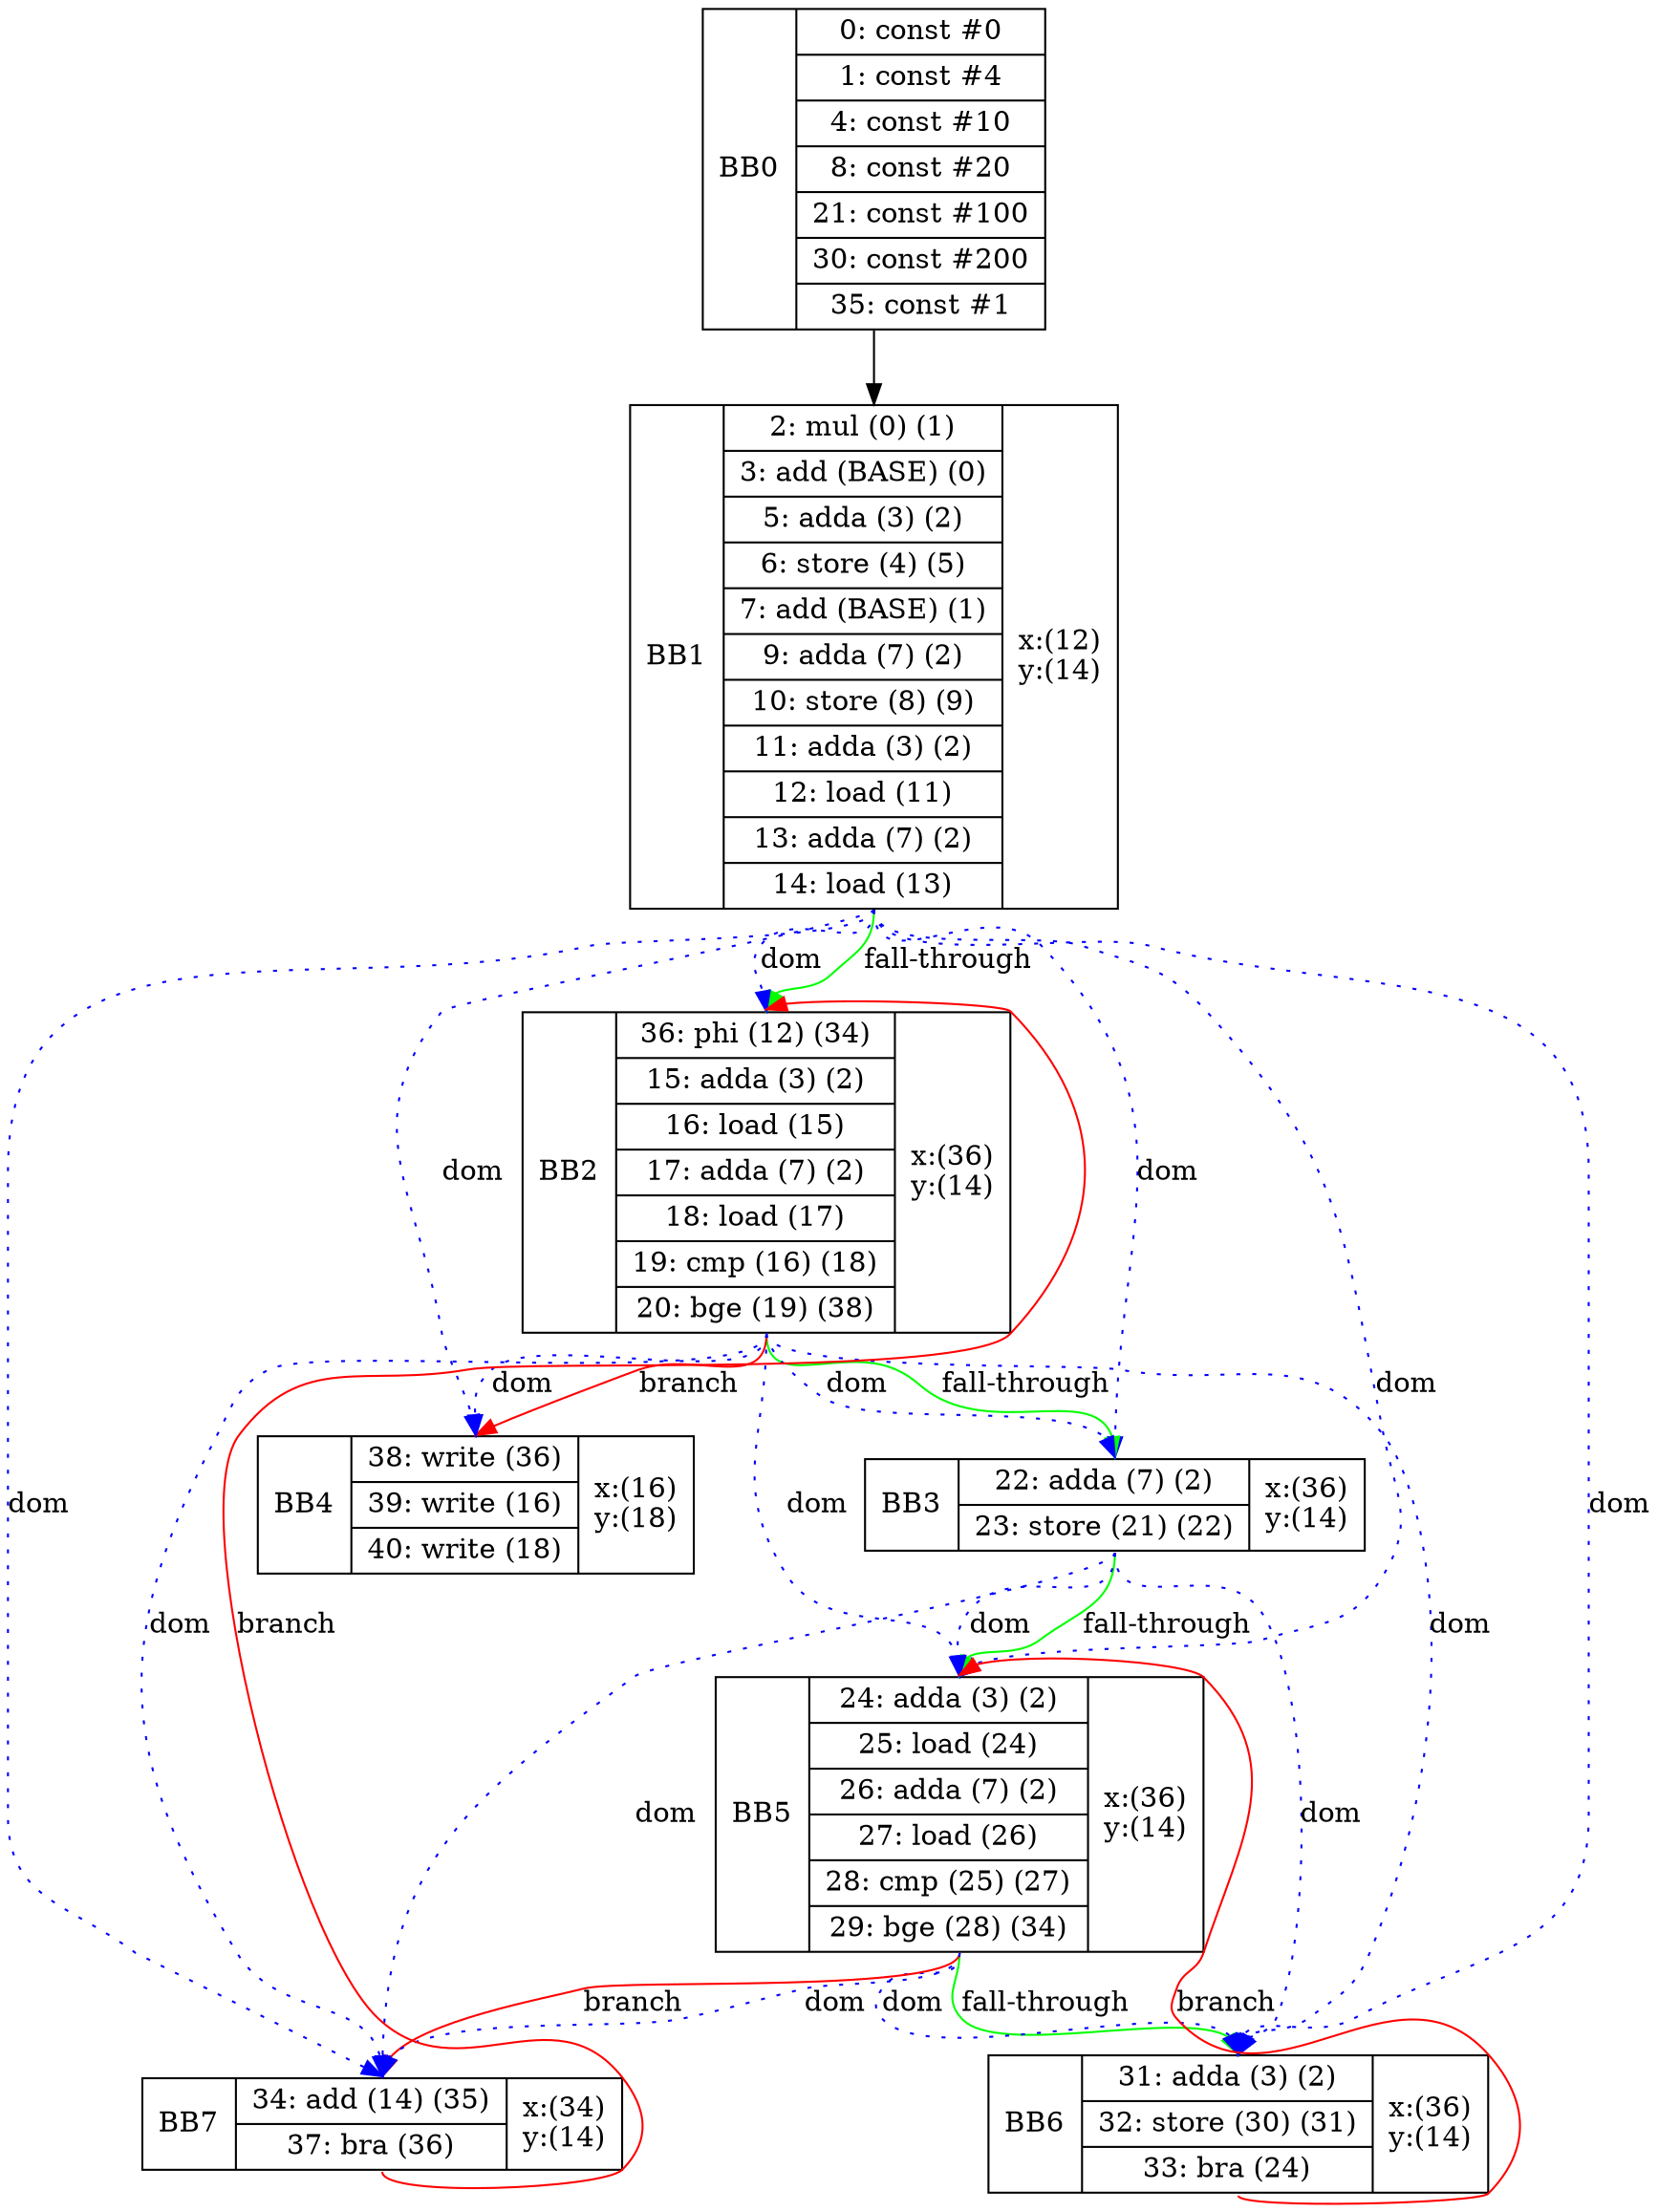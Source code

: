 digraph G {
BB0 [shape=record, label="<b>BB0| {0: const #0|1: const #4|4: const #10|8: const #20|21: const #100|30: const #200|35: const #1}"];
BB1 [shape=record, label="<b>BB1| {2: mul (0) (1)|3: add (BASE) (0)|5: adda (3) (2)|6: store (4) (5)|7: add (BASE) (1)|9: adda (7) (2)|10: store (8) (9)|11: adda (3) (2)|12: load (11)|13: adda (7) (2)|14: load (13)}| x:(12)\ny:(14)\n"];
BB2 [shape=record, label="<b>BB2| {36: phi (12) (34)|15: adda (3) (2)|16: load (15)|17: adda (7) (2)|18: load (17)|19: cmp (16) (18)|20: bge (19) (38)}| x:(36)\ny:(14)\n"];
BB3 [shape=record, label="<b>BB3| {22: adda (7) (2)|23: store (21) (22)}| x:(36)\ny:(14)\n"];
BB4 [shape=record, label="<b>BB4| {38: write (36)|39: write (16)|40: write (18)}| x:(16)\ny:(18)\n"];
BB5 [shape=record, label="<b>BB5| {24: adda (3) (2)|25: load (24)|26: adda (7) (2)|27: load (26)|28: cmp (25) (27)|29: bge (28) (34)}| x:(36)\ny:(14)\n"];
BB6 [shape=record, label="<b>BB6| {31: adda (3) (2)|32: store (30) (31)|33: bra (24)}| x:(36)\ny:(14)\n"];
BB7 [shape=record, label="<b>BB7| {34: add (14) (35)|37: bra (36)}| x:(34)\ny:(14)\n"];
BB0:s -> BB1:n;
BB1:s -> BB2:n [color="green", label="fall-through"];
BB2:s -> BB3:n [color="green", label="fall-through"];
BB2:s -> BB4:n [color="red", label="branch"];
BB1:s -> BB2:n [color=blue, style=dotted, label="dom"];
BB3:s -> BB5:n [color="green", label="fall-through"];
BB1:s -> BB3:n [color=blue, style=dotted, label="dom"];
BB2:s -> BB3:n [color=blue, style=dotted, label="dom"];
BB1:s -> BB4:n [color=blue, style=dotted, label="dom"];
BB2:s -> BB4:n [color=blue, style=dotted, label="dom"];
BB5:s -> BB6:n [color="green", label="fall-through"];
BB5:s -> BB7:n [color="red", label="branch"];
BB1:s -> BB5:n [color=blue, style=dotted, label="dom"];
BB2:s -> BB5:n [color=blue, style=dotted, label="dom"];
BB3:s -> BB5:n [color=blue, style=dotted, label="dom"];
BB6:s -> BB5:n [color="red", label="branch"];
BB1:s -> BB6:n [color=blue, style=dotted, label="dom"];
BB2:s -> BB6:n [color=blue, style=dotted, label="dom"];
BB3:s -> BB6:n [color=blue, style=dotted, label="dom"];
BB5:s -> BB6:n [color=blue, style=dotted, label="dom"];
BB7:s -> BB2:n [color="red", label="branch"];
BB1:s -> BB7:n [color=blue, style=dotted, label="dom"];
BB2:s -> BB7:n [color=blue, style=dotted, label="dom"];
BB3:s -> BB7:n [color=blue, style=dotted, label="dom"];
BB5:s -> BB7:n [color=blue, style=dotted, label="dom"];
}
